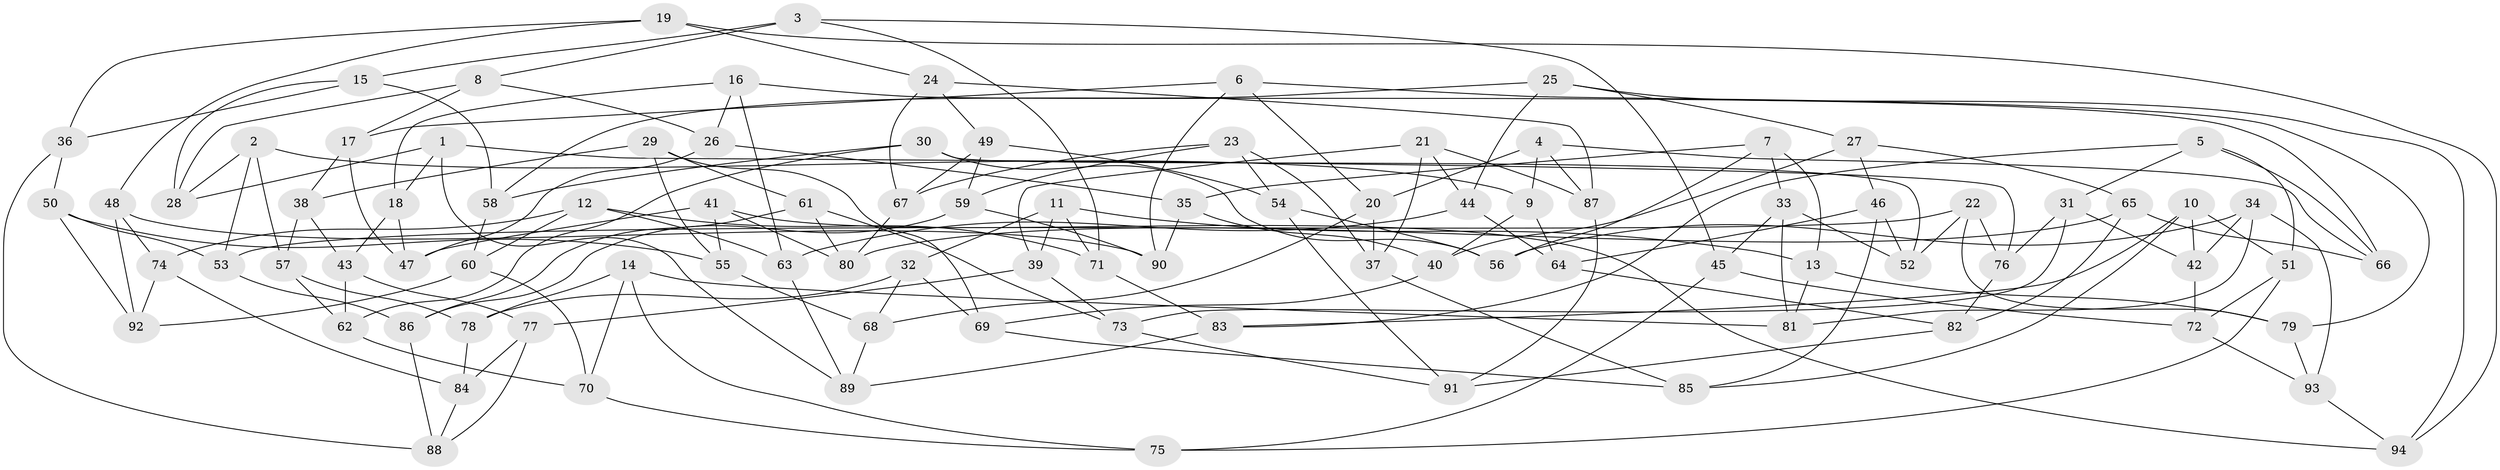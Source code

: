 // Generated by graph-tools (version 1.1) at 2025/50/03/09/25 03:50:50]
// undirected, 94 vertices, 188 edges
graph export_dot {
graph [start="1"]
  node [color=gray90,style=filled];
  1;
  2;
  3;
  4;
  5;
  6;
  7;
  8;
  9;
  10;
  11;
  12;
  13;
  14;
  15;
  16;
  17;
  18;
  19;
  20;
  21;
  22;
  23;
  24;
  25;
  26;
  27;
  28;
  29;
  30;
  31;
  32;
  33;
  34;
  35;
  36;
  37;
  38;
  39;
  40;
  41;
  42;
  43;
  44;
  45;
  46;
  47;
  48;
  49;
  50;
  51;
  52;
  53;
  54;
  55;
  56;
  57;
  58;
  59;
  60;
  61;
  62;
  63;
  64;
  65;
  66;
  67;
  68;
  69;
  70;
  71;
  72;
  73;
  74;
  75;
  76;
  77;
  78;
  79;
  80;
  81;
  82;
  83;
  84;
  85;
  86;
  87;
  88;
  89;
  90;
  91;
  92;
  93;
  94;
  1 -- 89;
  1 -- 28;
  1 -- 76;
  1 -- 18;
  2 -- 57;
  2 -- 53;
  2 -- 28;
  2 -- 9;
  3 -- 15;
  3 -- 71;
  3 -- 8;
  3 -- 45;
  4 -- 20;
  4 -- 9;
  4 -- 66;
  4 -- 87;
  5 -- 66;
  5 -- 31;
  5 -- 51;
  5 -- 83;
  6 -- 17;
  6 -- 20;
  6 -- 90;
  6 -- 79;
  7 -- 33;
  7 -- 35;
  7 -- 56;
  7 -- 13;
  8 -- 17;
  8 -- 26;
  8 -- 28;
  9 -- 40;
  9 -- 64;
  10 -- 85;
  10 -- 42;
  10 -- 51;
  10 -- 83;
  11 -- 71;
  11 -- 13;
  11 -- 32;
  11 -- 39;
  12 -- 60;
  12 -- 74;
  12 -- 63;
  12 -- 71;
  13 -- 81;
  13 -- 79;
  14 -- 81;
  14 -- 78;
  14 -- 70;
  14 -- 75;
  15 -- 28;
  15 -- 36;
  15 -- 58;
  16 -- 66;
  16 -- 18;
  16 -- 26;
  16 -- 63;
  17 -- 38;
  17 -- 47;
  18 -- 47;
  18 -- 43;
  19 -- 94;
  19 -- 48;
  19 -- 24;
  19 -- 36;
  20 -- 68;
  20 -- 37;
  21 -- 87;
  21 -- 44;
  21 -- 39;
  21 -- 37;
  22 -- 52;
  22 -- 76;
  22 -- 79;
  22 -- 53;
  23 -- 54;
  23 -- 59;
  23 -- 37;
  23 -- 67;
  24 -- 87;
  24 -- 67;
  24 -- 49;
  25 -- 44;
  25 -- 94;
  25 -- 27;
  25 -- 58;
  26 -- 47;
  26 -- 35;
  27 -- 46;
  27 -- 40;
  27 -- 65;
  29 -- 69;
  29 -- 38;
  29 -- 55;
  29 -- 61;
  30 -- 52;
  30 -- 62;
  30 -- 58;
  30 -- 56;
  31 -- 42;
  31 -- 76;
  31 -- 73;
  32 -- 68;
  32 -- 78;
  32 -- 69;
  33 -- 81;
  33 -- 45;
  33 -- 52;
  34 -- 93;
  34 -- 42;
  34 -- 81;
  34 -- 56;
  35 -- 90;
  35 -- 40;
  36 -- 50;
  36 -- 88;
  37 -- 85;
  38 -- 43;
  38 -- 57;
  39 -- 73;
  39 -- 77;
  40 -- 69;
  41 -- 80;
  41 -- 47;
  41 -- 55;
  41 -- 94;
  42 -- 72;
  43 -- 62;
  43 -- 77;
  44 -- 63;
  44 -- 64;
  45 -- 75;
  45 -- 72;
  46 -- 52;
  46 -- 64;
  46 -- 85;
  48 -- 92;
  48 -- 90;
  48 -- 74;
  49 -- 59;
  49 -- 67;
  49 -- 54;
  50 -- 92;
  50 -- 55;
  50 -- 53;
  51 -- 72;
  51 -- 75;
  53 -- 86;
  54 -- 91;
  54 -- 56;
  55 -- 68;
  57 -- 62;
  57 -- 78;
  58 -- 60;
  59 -- 86;
  59 -- 90;
  60 -- 92;
  60 -- 70;
  61 -- 86;
  61 -- 73;
  61 -- 80;
  62 -- 70;
  63 -- 89;
  64 -- 82;
  65 -- 80;
  65 -- 82;
  65 -- 66;
  67 -- 80;
  68 -- 89;
  69 -- 85;
  70 -- 75;
  71 -- 83;
  72 -- 93;
  73 -- 91;
  74 -- 84;
  74 -- 92;
  76 -- 82;
  77 -- 84;
  77 -- 88;
  78 -- 84;
  79 -- 93;
  82 -- 91;
  83 -- 89;
  84 -- 88;
  86 -- 88;
  87 -- 91;
  93 -- 94;
}
